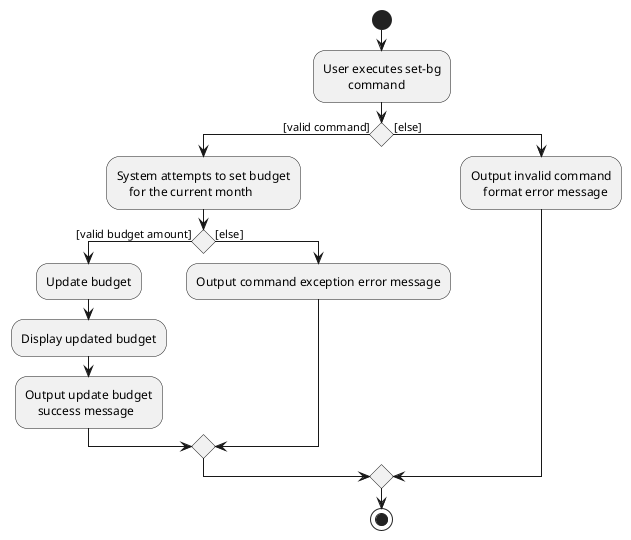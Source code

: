 @startuml
start
:User executes set-bg
        command;

if () then ([valid command])
    :System attempts to set budget
        for the current month;

if () then ([valid budget amount])
    :Update budget;
    :Display updated budget;
    :Output update budget
        success message;
else ([else])
    :Output command exception error message;
endif

else ([else])
    :Output invalid command
        format error message;
endif

stop
@enduml
